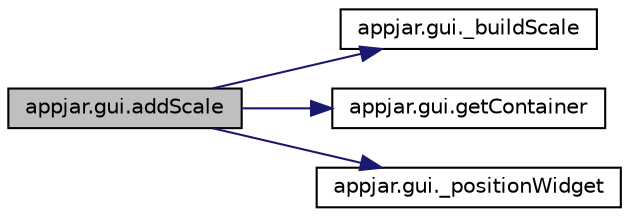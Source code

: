 digraph "appjar.gui.addScale"
{
  edge [fontname="Helvetica",fontsize="10",labelfontname="Helvetica",labelfontsize="10"];
  node [fontname="Helvetica",fontsize="10",shape=record];
  rankdir="LR";
  Node717 [label="appjar.gui.addScale",height=0.2,width=0.4,color="black", fillcolor="grey75", style="filled", fontcolor="black"];
  Node717 -> Node718 [color="midnightblue",fontsize="10",style="solid",fontname="Helvetica"];
  Node718 [label="appjar.gui._buildScale",height=0.2,width=0.4,color="black", fillcolor="white", style="filled",URL="$classappjar_1_1gui.html#ae23f430feb574d4dfd2df504fbf70e1e"];
  Node717 -> Node719 [color="midnightblue",fontsize="10",style="solid",fontname="Helvetica"];
  Node719 [label="appjar.gui.getContainer",height=0.2,width=0.4,color="black", fillcolor="white", style="filled",URL="$classappjar_1_1gui.html#a2e8ea27bae5f6758257be218c8279b56"];
  Node717 -> Node720 [color="midnightblue",fontsize="10",style="solid",fontname="Helvetica"];
  Node720 [label="appjar.gui._positionWidget",height=0.2,width=0.4,color="black", fillcolor="white", style="filled",URL="$classappjar_1_1gui.html#a073b1298767aeb92dd77b77cb6000e8c"];
}
